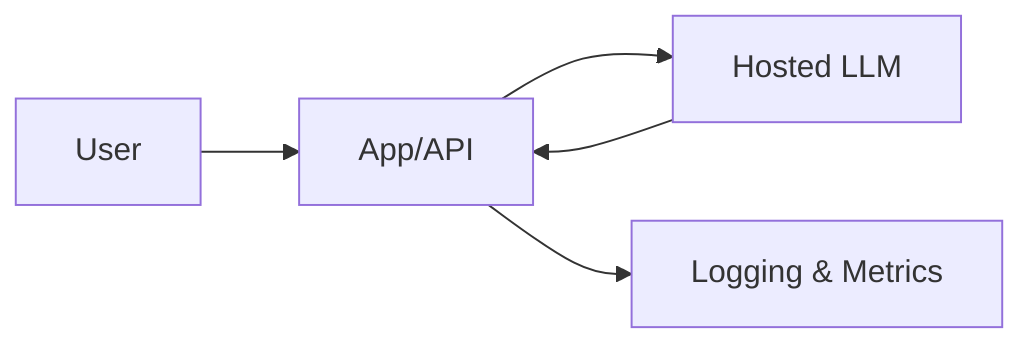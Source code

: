 flowchart LR
    U[User] --> API[App/API]
    API --> LLM[Hosted LLM]
    LLM --> API
    API --> Obs[Logging & Metrics]